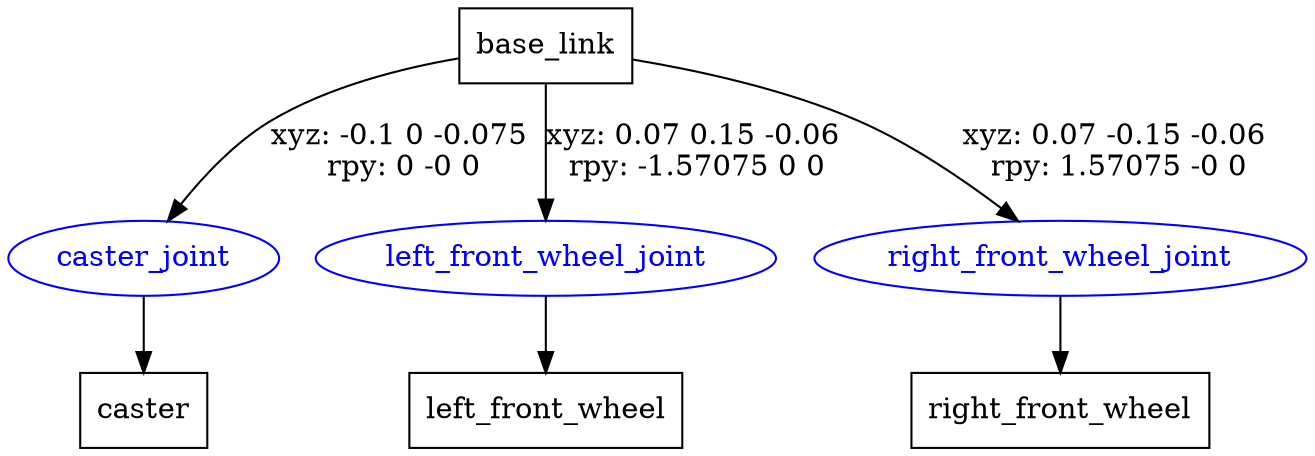 digraph G {
node [shape=box];
"base_link" [label="base_link"];
"caster" [label="caster"];
"left_front_wheel" [label="left_front_wheel"];
"right_front_wheel" [label="right_front_wheel"];
node [shape=ellipse, color=blue, fontcolor=blue];
"base_link" -> "caster_joint" [label="xyz: -0.1 0 -0.075 \nrpy: 0 -0 0"]
"caster_joint" -> "caster"
"base_link" -> "left_front_wheel_joint" [label="xyz: 0.07 0.15 -0.06 \nrpy: -1.57075 0 0"]
"left_front_wheel_joint" -> "left_front_wheel"
"base_link" -> "right_front_wheel_joint" [label="xyz: 0.07 -0.15 -0.06 \nrpy: 1.57075 -0 0"]
"right_front_wheel_joint" -> "right_front_wheel"
}

